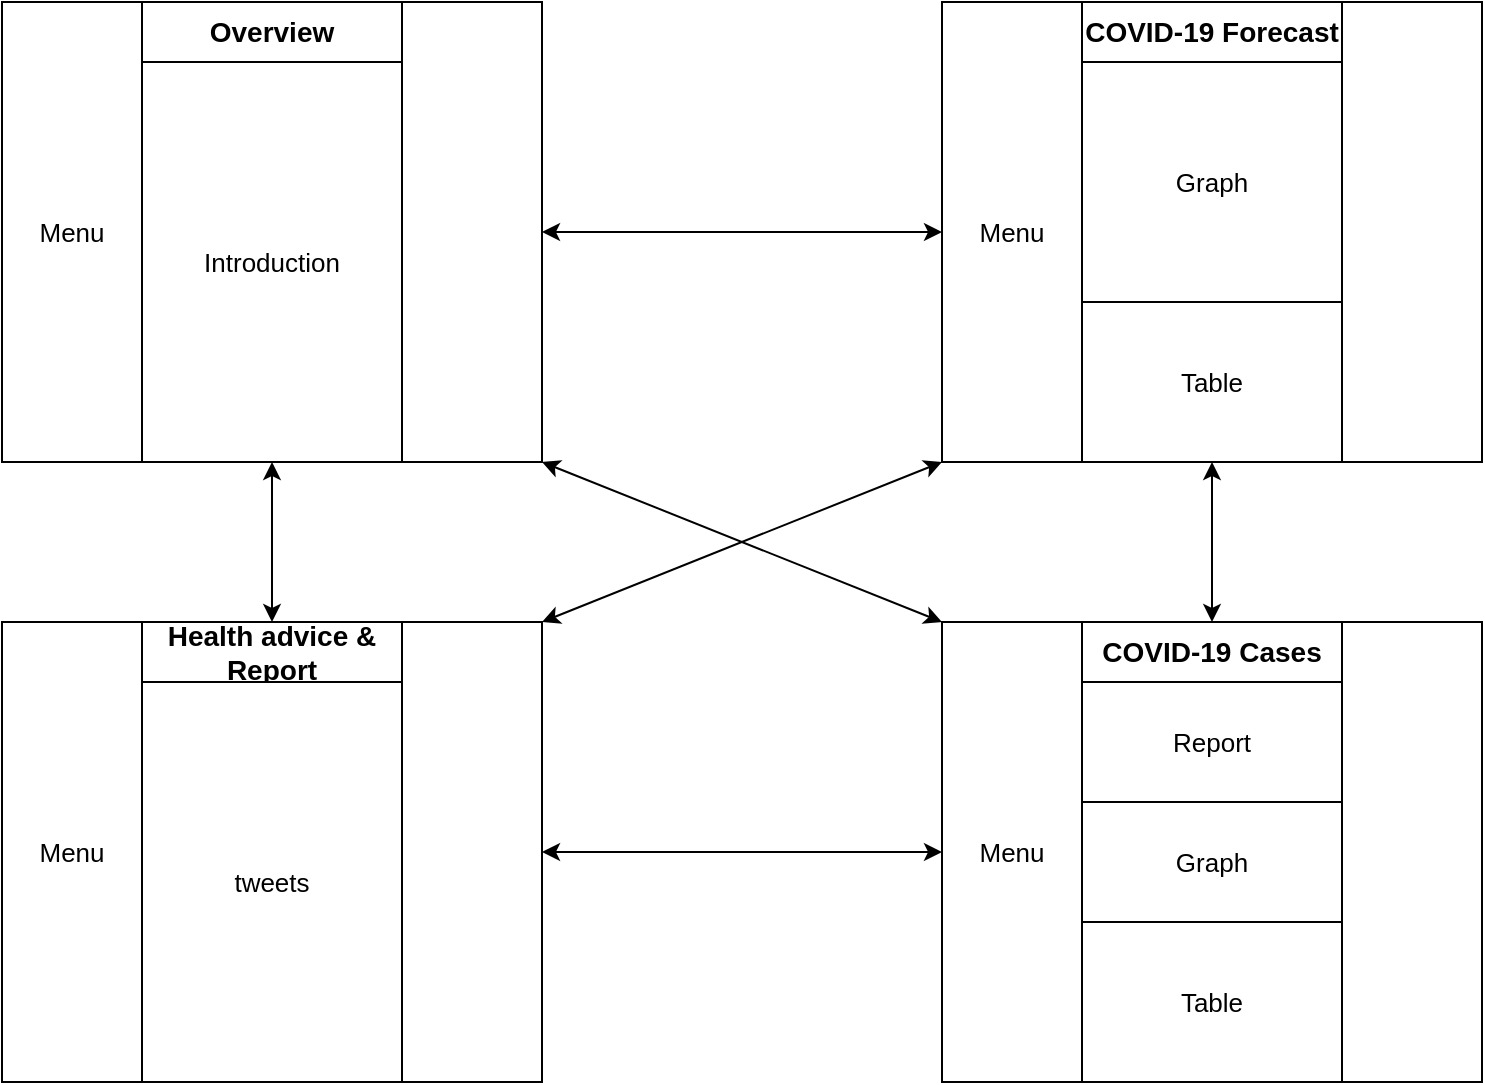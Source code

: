 <mxfile version="13.9.7" type="device"><diagram id="E_iaYmXIdwC4uHeYID7w" name="Page-1"><mxGraphModel dx="1422" dy="794" grid="1" gridSize="10" guides="1" tooltips="1" connect="1" arrows="1" fold="1" page="1" pageScale="1" pageWidth="827" pageHeight="1169" math="0" shadow="0"><root><mxCell id="0"/><mxCell id="1" parent="0"/><mxCell id="ycIDDZPj2n2ULc-1vOoQ-4" value="" style="rounded=0;whiteSpace=wrap;html=1;" parent="1" vertex="1"><mxGeometry x="510" y="340" width="270" height="230" as="geometry"/></mxCell><mxCell id="ycIDDZPj2n2ULc-1vOoQ-5" value="&lt;b&gt;&lt;font style=&quot;font-size: 14px&quot;&gt;COVID-19 Cases&lt;/font&gt;&lt;/b&gt;" style="text;html=1;fillColor=none;align=center;verticalAlign=middle;whiteSpace=wrap;rounded=0;strokeColor=#000000;" parent="1" vertex="1"><mxGeometry x="580" y="340" width="130" height="30" as="geometry"/></mxCell><mxCell id="ycIDDZPj2n2ULc-1vOoQ-6" value="&lt;font style=&quot;font-size: 13px;&quot;&gt;Graph&lt;/font&gt;" style="rounded=0;whiteSpace=wrap;html=1;strokeColor=#000000;fontSize=13;" parent="1" vertex="1"><mxGeometry x="580" y="430" width="130" height="60" as="geometry"/></mxCell><mxCell id="ycIDDZPj2n2ULc-1vOoQ-7" value="&lt;font style=&quot;font-size: 13px;&quot;&gt;Report&lt;/font&gt;" style="rounded=0;whiteSpace=wrap;html=1;strokeColor=#000000;fontSize=13;" parent="1" vertex="1"><mxGeometry x="580" y="370" width="130" height="60" as="geometry"/></mxCell><mxCell id="ycIDDZPj2n2ULc-1vOoQ-8" value="&lt;font style=&quot;font-size: 13px;&quot;&gt;Menu&lt;/font&gt;" style="rounded=0;whiteSpace=wrap;html=1;strokeColor=#000000;fontSize=13;" parent="1" vertex="1"><mxGeometry x="510" y="340" width="70" height="230" as="geometry"/></mxCell><mxCell id="ycIDDZPj2n2ULc-1vOoQ-9" value="&lt;font style=&quot;font-size: 13px&quot;&gt;Table&lt;/font&gt;" style="rounded=0;whiteSpace=wrap;html=1;strokeColor=#000000;fontSize=13;" parent="1" vertex="1"><mxGeometry x="580" y="490" width="130" height="80" as="geometry"/></mxCell><mxCell id="ycIDDZPj2n2ULc-1vOoQ-10" value="" style="rounded=0;whiteSpace=wrap;html=1;" parent="1" vertex="1"><mxGeometry x="510" y="30" width="270" height="230" as="geometry"/></mxCell><mxCell id="ycIDDZPj2n2ULc-1vOoQ-11" value="&lt;b&gt;&lt;font style=&quot;font-size: 14px&quot;&gt;COVID-19 Forecast&lt;/font&gt;&lt;/b&gt;" style="text;html=1;fillColor=none;align=center;verticalAlign=middle;whiteSpace=wrap;rounded=0;strokeColor=#000000;" parent="1" vertex="1"><mxGeometry x="580" y="30" width="130" height="30" as="geometry"/></mxCell><mxCell id="ycIDDZPj2n2ULc-1vOoQ-12" value="&lt;font style=&quot;font-size: 13px;&quot;&gt;Graph&lt;/font&gt;" style="rounded=0;whiteSpace=wrap;html=1;strokeColor=#000000;fontSize=13;" parent="1" vertex="1"><mxGeometry x="580" y="60" width="130" height="120" as="geometry"/></mxCell><mxCell id="yt6c0IBgucrciHitmzAe-14" style="edgeStyle=none;rounded=0;orthogonalLoop=1;jettySize=auto;html=1;exitX=0;exitY=1;exitDx=0;exitDy=0;entryX=1;entryY=0;entryDx=0;entryDy=0;startArrow=classic;startFill=1;" edge="1" parent="1" source="ycIDDZPj2n2ULc-1vOoQ-14" target="ycIDDZPj2n2ULc-1vOoQ-16"><mxGeometry relative="1" as="geometry"/></mxCell><mxCell id="ycIDDZPj2n2ULc-1vOoQ-14" value="&lt;font style=&quot;font-size: 13px;&quot;&gt;Menu&lt;/font&gt;" style="rounded=0;whiteSpace=wrap;html=1;strokeColor=#000000;fontSize=13;" parent="1" vertex="1"><mxGeometry x="510" y="30" width="70" height="230" as="geometry"/></mxCell><mxCell id="yt6c0IBgucrciHitmzAe-11" style="edgeStyle=none;rounded=0;orthogonalLoop=1;jettySize=auto;html=1;startArrow=classic;startFill=1;" edge="1" parent="1" source="ycIDDZPj2n2ULc-1vOoQ-15" target="ycIDDZPj2n2ULc-1vOoQ-5"><mxGeometry relative="1" as="geometry"/></mxCell><mxCell id="ycIDDZPj2n2ULc-1vOoQ-15" value="&lt;font style=&quot;font-size: 13px&quot;&gt;Table&lt;/font&gt;" style="rounded=0;whiteSpace=wrap;html=1;strokeColor=#000000;fontSize=13;" parent="1" vertex="1"><mxGeometry x="580" y="180" width="130" height="80" as="geometry"/></mxCell><mxCell id="yt6c0IBgucrciHitmzAe-12" style="edgeStyle=none;rounded=0;orthogonalLoop=1;jettySize=auto;html=1;entryX=0;entryY=0.5;entryDx=0;entryDy=0;startArrow=classic;startFill=1;" edge="1" parent="1" source="ycIDDZPj2n2ULc-1vOoQ-16" target="ycIDDZPj2n2ULc-1vOoQ-8"><mxGeometry relative="1" as="geometry"/></mxCell><mxCell id="ycIDDZPj2n2ULc-1vOoQ-16" value="" style="rounded=0;whiteSpace=wrap;html=1;" parent="1" vertex="1"><mxGeometry x="40" y="340" width="270" height="230" as="geometry"/></mxCell><mxCell id="ycIDDZPj2n2ULc-1vOoQ-17" value="&lt;b&gt;&lt;font style=&quot;font-size: 14px&quot;&gt;Health advice &amp;amp; Report&lt;/font&gt;&lt;/b&gt;" style="text;html=1;fillColor=none;align=center;verticalAlign=middle;whiteSpace=wrap;rounded=0;strokeColor=#000000;" parent="1" vertex="1"><mxGeometry x="110" y="340" width="130" height="30" as="geometry"/></mxCell><mxCell id="ycIDDZPj2n2ULc-1vOoQ-19" value="tweets" style="rounded=0;whiteSpace=wrap;html=1;strokeColor=#000000;fontSize=13;" parent="1" vertex="1"><mxGeometry x="110" y="370" width="130" height="200" as="geometry"/></mxCell><mxCell id="ycIDDZPj2n2ULc-1vOoQ-20" value="&lt;font style=&quot;font-size: 13px;&quot;&gt;Menu&lt;/font&gt;" style="rounded=0;whiteSpace=wrap;html=1;strokeColor=#000000;fontSize=13;" parent="1" vertex="1"><mxGeometry x="40" y="340" width="70" height="230" as="geometry"/></mxCell><mxCell id="yt6c0IBgucrciHitmzAe-8" style="edgeStyle=orthogonalEdgeStyle;rounded=0;orthogonalLoop=1;jettySize=auto;html=1;entryX=0;entryY=0.5;entryDx=0;entryDy=0;startArrow=classic;startFill=1;" edge="1" parent="1" source="yt6c0IBgucrciHitmzAe-2" target="ycIDDZPj2n2ULc-1vOoQ-14"><mxGeometry relative="1" as="geometry"/></mxCell><mxCell id="yt6c0IBgucrciHitmzAe-10" style="rounded=0;orthogonalLoop=1;jettySize=auto;html=1;exitX=1;exitY=1;exitDx=0;exitDy=0;entryX=0;entryY=0;entryDx=0;entryDy=0;startArrow=classic;startFill=1;" edge="1" parent="1" source="yt6c0IBgucrciHitmzAe-2" target="ycIDDZPj2n2ULc-1vOoQ-8"><mxGeometry relative="1" as="geometry"/></mxCell><mxCell id="yt6c0IBgucrciHitmzAe-2" value="" style="rounded=0;whiteSpace=wrap;html=1;" vertex="1" parent="1"><mxGeometry x="40" y="30" width="270" height="230" as="geometry"/></mxCell><mxCell id="yt6c0IBgucrciHitmzAe-3" value="&lt;span style=&quot;font-size: 14px&quot;&gt;&lt;b&gt;Overview&lt;br&gt;&lt;/b&gt;&lt;/span&gt;" style="text;html=1;fillColor=none;align=center;verticalAlign=middle;whiteSpace=wrap;rounded=0;strokeColor=#000000;" vertex="1" parent="1"><mxGeometry x="110" y="30" width="130" height="30" as="geometry"/></mxCell><mxCell id="yt6c0IBgucrciHitmzAe-9" style="edgeStyle=orthogonalEdgeStyle;rounded=0;orthogonalLoop=1;jettySize=auto;html=1;entryX=0.5;entryY=0;entryDx=0;entryDy=0;startArrow=classic;startFill=1;" edge="1" parent="1" source="yt6c0IBgucrciHitmzAe-5" target="ycIDDZPj2n2ULc-1vOoQ-17"><mxGeometry relative="1" as="geometry"/></mxCell><mxCell id="yt6c0IBgucrciHitmzAe-5" value="&lt;font style=&quot;font-size: 13px&quot;&gt;Introduction&lt;/font&gt;" style="rounded=0;whiteSpace=wrap;html=1;strokeColor=#000000;fontSize=13;" vertex="1" parent="1"><mxGeometry x="110" y="60" width="130" height="200" as="geometry"/></mxCell><mxCell id="yt6c0IBgucrciHitmzAe-6" value="&lt;font style=&quot;font-size: 13px;&quot;&gt;Menu&lt;/font&gt;" style="rounded=0;whiteSpace=wrap;html=1;strokeColor=#000000;fontSize=13;" vertex="1" parent="1"><mxGeometry x="40" y="30" width="70" height="230" as="geometry"/></mxCell></root></mxGraphModel></diagram></mxfile>